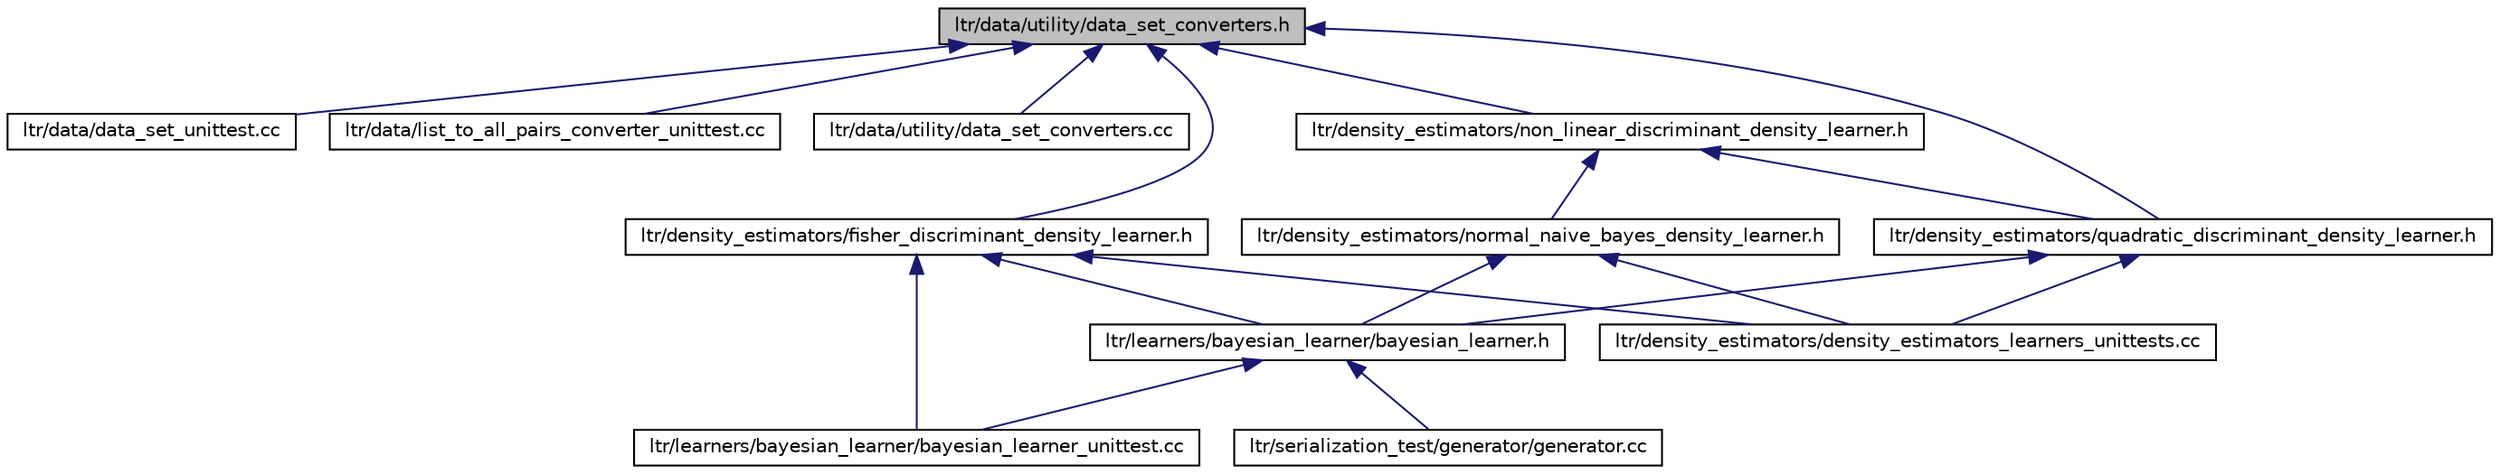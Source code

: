 digraph G
{
  edge [fontname="Helvetica",fontsize="10",labelfontname="Helvetica",labelfontsize="10"];
  node [fontname="Helvetica",fontsize="10",shape=record];
  Node1 [label="ltr/data/utility/data_set_converters.h",height=0.2,width=0.4,color="black", fillcolor="grey75", style="filled" fontcolor="black"];
  Node1 -> Node2 [dir="back",color="midnightblue",fontsize="10",style="solid",fontname="Helvetica"];
  Node2 [label="ltr/data/data_set_unittest.cc",height=0.2,width=0.4,color="black", fillcolor="white", style="filled",URL="$data__set__unittest_8cc.html"];
  Node1 -> Node3 [dir="back",color="midnightblue",fontsize="10",style="solid",fontname="Helvetica"];
  Node3 [label="ltr/data/list_to_all_pairs_converter_unittest.cc",height=0.2,width=0.4,color="black", fillcolor="white", style="filled",URL="$list__to__all__pairs__converter__unittest_8cc.html"];
  Node1 -> Node4 [dir="back",color="midnightblue",fontsize="10",style="solid",fontname="Helvetica"];
  Node4 [label="ltr/data/utility/data_set_converters.cc",height=0.2,width=0.4,color="black", fillcolor="white", style="filled",URL="$data__set__converters_8cc.html"];
  Node1 -> Node5 [dir="back",color="midnightblue",fontsize="10",style="solid",fontname="Helvetica"];
  Node5 [label="ltr/density_estimators/fisher_discriminant_density_learner.h",height=0.2,width=0.4,color="black", fillcolor="white", style="filled",URL="$fisher__discriminant__density__learner_8h.html"];
  Node5 -> Node6 [dir="back",color="midnightblue",fontsize="10",style="solid",fontname="Helvetica"];
  Node6 [label="ltr/density_estimators/density_estimators_learners_unittests.cc",height=0.2,width=0.4,color="black", fillcolor="white", style="filled",URL="$density__estimators__learners__unittests_8cc.html"];
  Node5 -> Node7 [dir="back",color="midnightblue",fontsize="10",style="solid",fontname="Helvetica"];
  Node7 [label="ltr/learners/bayesian_learner/bayesian_learner.h",height=0.2,width=0.4,color="black", fillcolor="white", style="filled",URL="$bayesian__learner_8h.html"];
  Node7 -> Node8 [dir="back",color="midnightblue",fontsize="10",style="solid",fontname="Helvetica"];
  Node8 [label="ltr/learners/bayesian_learner/bayesian_learner_unittest.cc",height=0.2,width=0.4,color="black", fillcolor="white", style="filled",URL="$bayesian__learner__unittest_8cc.html"];
  Node7 -> Node9 [dir="back",color="midnightblue",fontsize="10",style="solid",fontname="Helvetica"];
  Node9 [label="ltr/serialization_test/generator/generator.cc",height=0.2,width=0.4,color="black", fillcolor="white", style="filled",URL="$generator_8cc.html"];
  Node5 -> Node8 [dir="back",color="midnightblue",fontsize="10",style="solid",fontname="Helvetica"];
  Node1 -> Node10 [dir="back",color="midnightblue",fontsize="10",style="solid",fontname="Helvetica"];
  Node10 [label="ltr/density_estimators/non_linear_discriminant_density_learner.h",height=0.2,width=0.4,color="black", fillcolor="white", style="filled",URL="$non__linear__discriminant__density__learner_8h.html"];
  Node10 -> Node11 [dir="back",color="midnightblue",fontsize="10",style="solid",fontname="Helvetica"];
  Node11 [label="ltr/density_estimators/quadratic_discriminant_density_learner.h",height=0.2,width=0.4,color="black", fillcolor="white", style="filled",URL="$quadratic__discriminant__density__learner_8h.html"];
  Node11 -> Node6 [dir="back",color="midnightblue",fontsize="10",style="solid",fontname="Helvetica"];
  Node11 -> Node7 [dir="back",color="midnightblue",fontsize="10",style="solid",fontname="Helvetica"];
  Node10 -> Node12 [dir="back",color="midnightblue",fontsize="10",style="solid",fontname="Helvetica"];
  Node12 [label="ltr/density_estimators/normal_naive_bayes_density_learner.h",height=0.2,width=0.4,color="black", fillcolor="white", style="filled",URL="$normal__naive__bayes__density__learner_8h.html"];
  Node12 -> Node6 [dir="back",color="midnightblue",fontsize="10",style="solid",fontname="Helvetica"];
  Node12 -> Node7 [dir="back",color="midnightblue",fontsize="10",style="solid",fontname="Helvetica"];
  Node1 -> Node11 [dir="back",color="midnightblue",fontsize="10",style="solid",fontname="Helvetica"];
}
